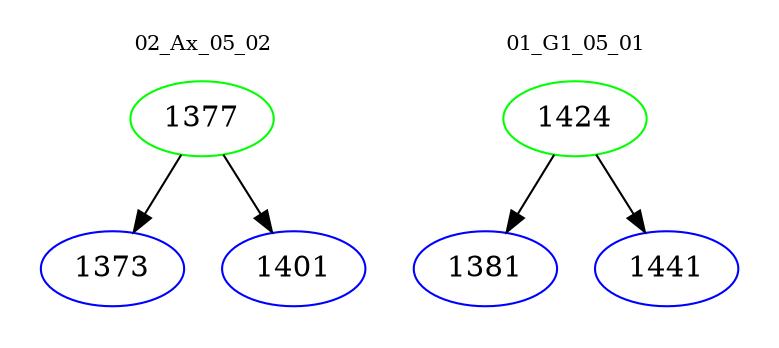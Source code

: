 digraph{
subgraph cluster_0 {
color = white
label = "02_Ax_05_02";
fontsize=10;
T0_1377 [label="1377", color="green"]
T0_1377 -> T0_1373 [color="black"]
T0_1373 [label="1373", color="blue"]
T0_1377 -> T0_1401 [color="black"]
T0_1401 [label="1401", color="blue"]
}
subgraph cluster_1 {
color = white
label = "01_G1_05_01";
fontsize=10;
T1_1424 [label="1424", color="green"]
T1_1424 -> T1_1381 [color="black"]
T1_1381 [label="1381", color="blue"]
T1_1424 -> T1_1441 [color="black"]
T1_1441 [label="1441", color="blue"]
}
}
